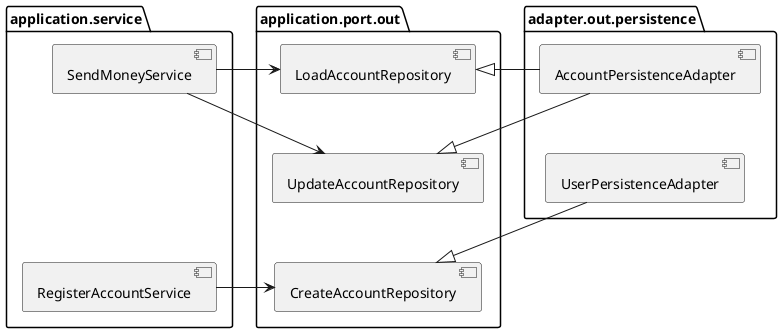 @startuml

package "application.service" {
  [SendMoneyService]
  [RegisterAccountService]
}

[SendMoneyService] -[hidden]d--> [RegisterAccountService]

package "application.port.out" {
  [LoadAccountRepository]
  [UpdateAccountRepository]
  [CreateAccountRepository]
}

[LoadAccountRepository] -[hidden]d-> [UpdateAccountRepository]
[UpdateAccountRepository] -[hidden]d-> [CreateAccountRepository]

package "adapter.out.persistence" {
  [AccountPersistenceAdapter]
  [UserPersistenceAdapter]
}
[AccountPersistenceAdapter] -[hidden]d-> [UserPersistenceAdapter]

[SendMoneyService] -> [LoadAccountRepository]
[SendMoneyService] -> [UpdateAccountRepository]
[RegisterAccountService] -> [CreateAccountRepository]

[LoadAccountRepository]   <|-r- [AccountPersistenceAdapter]
[UpdateAccountRepository] <|-- [AccountPersistenceAdapter]
[CreateAccountRepository] <|-u- [UserPersistenceAdapter]

@enduml